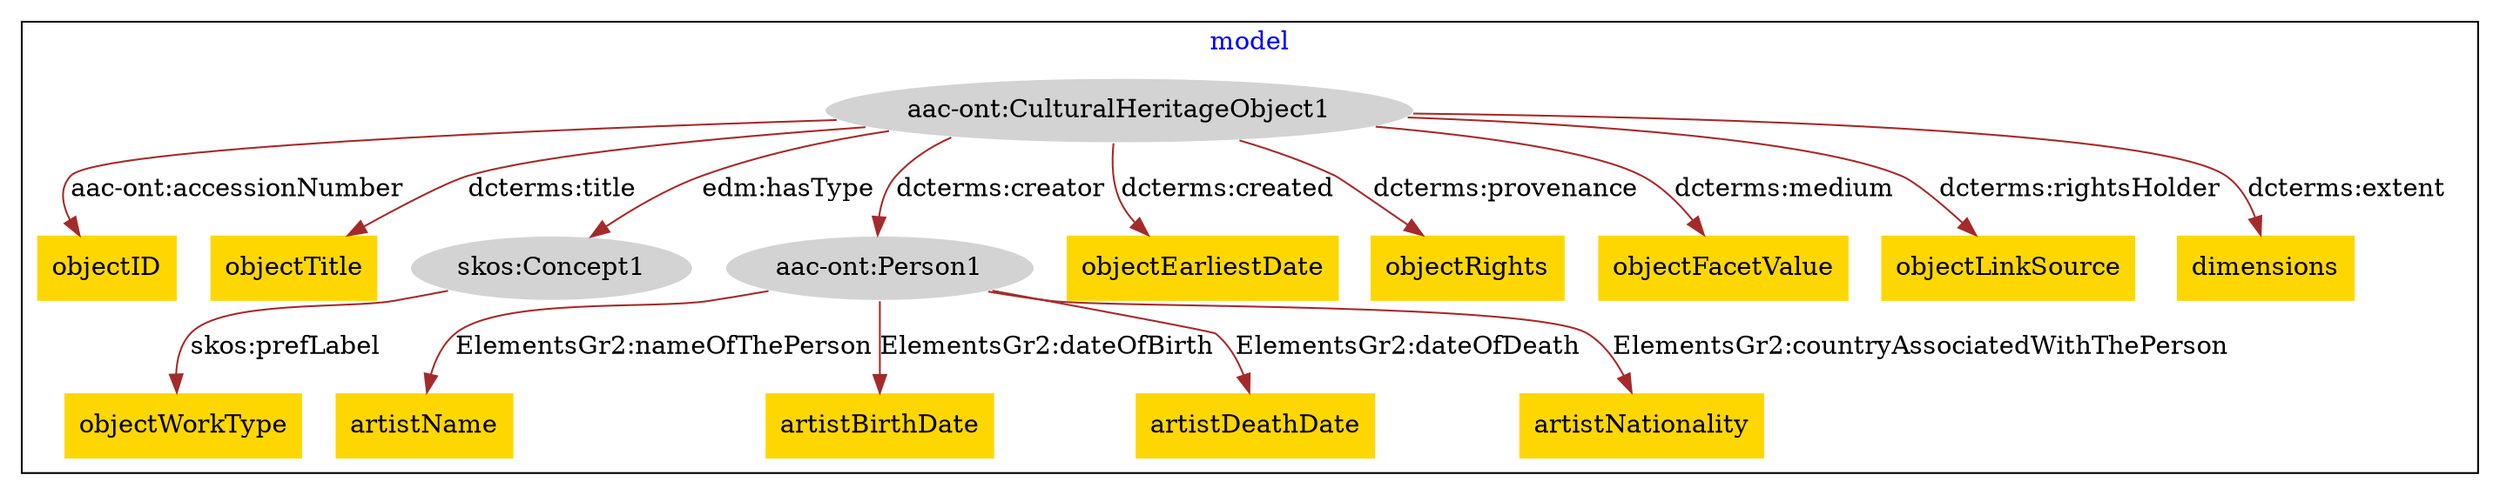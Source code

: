 digraph n0 {
fontcolor="blue"
remincross="true"
subgraph cluster {
label="model"
"aac-ont:CulturalHeritageObject1"[style="filled",color="white",fillcolor="lightgray",label="aac-ont:CulturalHeritageObject1"];
"objectID"[shape="plaintext",style="filled",fillcolor="gold",label="objectID"];
"objectTitle"[shape="plaintext",style="filled",fillcolor="gold",label="objectTitle"];
"skos:Concept1"[style="filled",color="white",fillcolor="lightgray",label="skos:Concept1"];
"objectWorkType"[shape="plaintext",style="filled",fillcolor="gold",label="objectWorkType"];
"aac-ont:Person1"[style="filled",color="white",fillcolor="lightgray",label="aac-ont:Person1"];
"artistName"[shape="plaintext",style="filled",fillcolor="gold",label="artistName"];
"artistBirthDate"[shape="plaintext",style="filled",fillcolor="gold",label="artistBirthDate"];
"artistDeathDate"[shape="plaintext",style="filled",fillcolor="gold",label="artistDeathDate"];
"artistNationality"[shape="plaintext",style="filled",fillcolor="gold",label="artistNationality"];
"objectEarliestDate"[shape="plaintext",style="filled",fillcolor="gold",label="objectEarliestDate"];
"objectRights"[shape="plaintext",style="filled",fillcolor="gold",label="objectRights"];
"objectFacetValue"[shape="plaintext",style="filled",fillcolor="gold",label="objectFacetValue"];
"objectLinkSource"[shape="plaintext",style="filled",fillcolor="gold",label="objectLinkSource"];
"dimensions"[shape="plaintext",style="filled",fillcolor="gold",label="dimensions"];
}
"aac-ont:CulturalHeritageObject1" -> "objectID"[color="brown",fontcolor="black",label="aac-ont:accessionNumber"];
"aac-ont:CulturalHeritageObject1" -> "objectTitle"[color="brown",fontcolor="black",label="dcterms:title"];
"skos:Concept1" -> "objectWorkType"[color="brown",fontcolor="black",label="skos:prefLabel"];
"aac-ont:Person1" -> "artistName"[color="brown",fontcolor="black",label="ElementsGr2:nameOfThePerson"];
"aac-ont:Person1" -> "artistBirthDate"[color="brown",fontcolor="black",label="ElementsGr2:dateOfBirth"];
"aac-ont:Person1" -> "artistDeathDate"[color="brown",fontcolor="black",label="ElementsGr2:dateOfDeath"];
"aac-ont:Person1" -> "artistNationality"[color="brown",fontcolor="black",label="ElementsGr2:countryAssociatedWithThePerson"];
"aac-ont:CulturalHeritageObject1" -> "objectEarliestDate"[color="brown",fontcolor="black",label="dcterms:created"];
"aac-ont:CulturalHeritageObject1" -> "objectRights"[color="brown",fontcolor="black",label="dcterms:provenance"];
"aac-ont:CulturalHeritageObject1" -> "objectFacetValue"[color="brown",fontcolor="black",label="dcterms:medium"];
"aac-ont:CulturalHeritageObject1" -> "objectLinkSource"[color="brown",fontcolor="black",label="dcterms:rightsHolder"];
"aac-ont:CulturalHeritageObject1" -> "dimensions"[color="brown",fontcolor="black",label="dcterms:extent"];
"aac-ont:CulturalHeritageObject1" -> "aac-ont:Person1"[color="brown",fontcolor="black",label="dcterms:creator"];
"aac-ont:CulturalHeritageObject1" -> "skos:Concept1"[color="brown",fontcolor="black",label="edm:hasType"];
}
